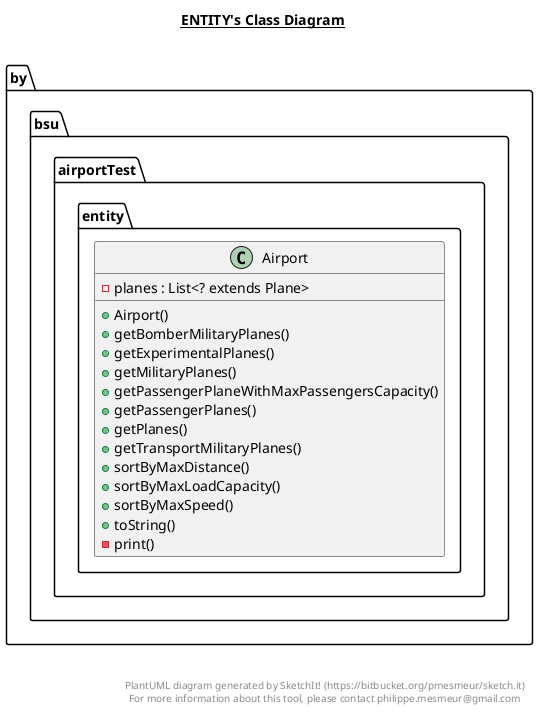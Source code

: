 @startuml

title __ENTITY's Class Diagram__\n

  namespace by.bsu.airportTest.entity {
    class by.bsu.airportTest.entity.Airport {
        - planes : List<? extends Plane>
        + Airport()
        + getBomberMilitaryPlanes()
        + getExperimentalPlanes()
        + getMilitaryPlanes()
        + getPassengerPlaneWithMaxPassengersCapacity()
        + getPassengerPlanes()
        + getPlanes()
        + getTransportMilitaryPlanes()
        + sortByMaxDistance()
        + sortByMaxLoadCapacity()
        + sortByMaxSpeed()
        + toString()
        - print()
    }
  }
  



right footer


PlantUML diagram generated by SketchIt! (https://bitbucket.org/pmesmeur/sketch.it)
For more information about this tool, please contact philippe.mesmeur@gmail.com
endfooter

@enduml
